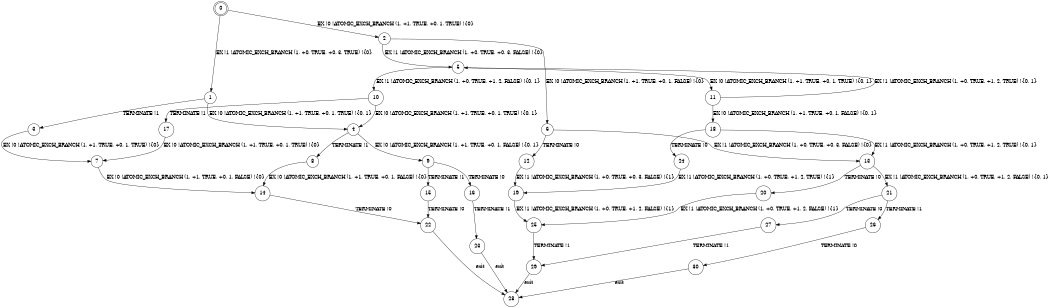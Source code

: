 digraph BCG {
size = "7, 10.5";
center = TRUE;
node [shape = circle];
0 [peripheries = 2];
0 -> 1 [label = "EX !1 !ATOMIC_EXCH_BRANCH (1, +0, TRUE, +0, 3, TRUE) !{0}"];
0 -> 2 [label = "EX !0 !ATOMIC_EXCH_BRANCH (1, +1, TRUE, +0, 1, TRUE) !{0}"];
1 -> 3 [label = "TERMINATE !1"];
1 -> 4 [label = "EX !0 !ATOMIC_EXCH_BRANCH (1, +1, TRUE, +0, 1, TRUE) !{0, 1}"];
2 -> 5 [label = "EX !1 !ATOMIC_EXCH_BRANCH (1, +0, TRUE, +0, 3, FALSE) !{0}"];
2 -> 6 [label = "EX !0 !ATOMIC_EXCH_BRANCH (1, +1, TRUE, +0, 1, FALSE) !{0}"];
3 -> 7 [label = "EX !0 !ATOMIC_EXCH_BRANCH (1, +1, TRUE, +0, 1, TRUE) !{0}"];
4 -> 8 [label = "TERMINATE !1"];
4 -> 9 [label = "EX !0 !ATOMIC_EXCH_BRANCH (1, +1, TRUE, +0, 1, FALSE) !{0, 1}"];
5 -> 10 [label = "EX !1 !ATOMIC_EXCH_BRANCH (1, +0, TRUE, +1, 2, FALSE) !{0, 1}"];
5 -> 11 [label = "EX !0 !ATOMIC_EXCH_BRANCH (1, +1, TRUE, +0, 1, TRUE) !{0, 1}"];
6 -> 12 [label = "TERMINATE !0"];
6 -> 13 [label = "EX !1 !ATOMIC_EXCH_BRANCH (1, +0, TRUE, +0, 3, FALSE) !{0}"];
7 -> 14 [label = "EX !0 !ATOMIC_EXCH_BRANCH (1, +1, TRUE, +0, 1, FALSE) !{0}"];
8 -> 14 [label = "EX !0 !ATOMIC_EXCH_BRANCH (1, +1, TRUE, +0, 1, FALSE) !{0}"];
9 -> 15 [label = "TERMINATE !1"];
9 -> 16 [label = "TERMINATE !0"];
10 -> 17 [label = "TERMINATE !1"];
10 -> 4 [label = "EX !0 !ATOMIC_EXCH_BRANCH (1, +1, TRUE, +0, 1, TRUE) !{0, 1}"];
11 -> 5 [label = "EX !1 !ATOMIC_EXCH_BRANCH (1, +0, TRUE, +1, 2, TRUE) !{0, 1}"];
11 -> 18 [label = "EX !0 !ATOMIC_EXCH_BRANCH (1, +1, TRUE, +0, 1, FALSE) !{0, 1}"];
12 -> 19 [label = "EX !1 !ATOMIC_EXCH_BRANCH (1, +0, TRUE, +0, 3, FALSE) !{1}"];
13 -> 20 [label = "TERMINATE !0"];
13 -> 21 [label = "EX !1 !ATOMIC_EXCH_BRANCH (1, +0, TRUE, +1, 2, FALSE) !{0, 1}"];
14 -> 22 [label = "TERMINATE !0"];
15 -> 22 [label = "TERMINATE !0"];
16 -> 23 [label = "TERMINATE !1"];
17 -> 7 [label = "EX !0 !ATOMIC_EXCH_BRANCH (1, +1, TRUE, +0, 1, TRUE) !{0}"];
18 -> 24 [label = "TERMINATE !0"];
18 -> 13 [label = "EX !1 !ATOMIC_EXCH_BRANCH (1, +0, TRUE, +1, 2, TRUE) !{0, 1}"];
19 -> 25 [label = "EX !1 !ATOMIC_EXCH_BRANCH (1, +0, TRUE, +1, 2, FALSE) !{1}"];
20 -> 25 [label = "EX !1 !ATOMIC_EXCH_BRANCH (1, +0, TRUE, +1, 2, FALSE) !{1}"];
21 -> 26 [label = "TERMINATE !1"];
21 -> 27 [label = "TERMINATE !0"];
22 -> 28 [label = "exit"];
23 -> 28 [label = "exit"];
24 -> 19 [label = "EX !1 !ATOMIC_EXCH_BRANCH (1, +0, TRUE, +1, 2, TRUE) !{1}"];
25 -> 29 [label = "TERMINATE !1"];
26 -> 30 [label = "TERMINATE !0"];
27 -> 29 [label = "TERMINATE !1"];
29 -> 28 [label = "exit"];
30 -> 28 [label = "exit"];
}
